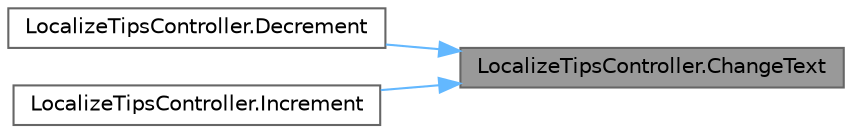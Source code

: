 digraph "LocalizeTipsController.ChangeText"
{
 // LATEX_PDF_SIZE
  bgcolor="transparent";
  edge [fontname=Helvetica,fontsize=10,labelfontname=Helvetica,labelfontsize=10];
  node [fontname=Helvetica,fontsize=10,shape=box,height=0.2,width=0.4];
  rankdir="RL";
  Node1 [id="Node000001",label="LocalizeTipsController.ChangeText",height=0.2,width=0.4,color="gray40", fillcolor="grey60", style="filled", fontcolor="black",tooltip=" "];
  Node1 -> Node2 [id="edge3_Node000001_Node000002",dir="back",color="steelblue1",style="solid",tooltip=" "];
  Node2 [id="Node000002",label="LocalizeTipsController.Decrement",height=0.2,width=0.4,color="grey40", fillcolor="white", style="filled",URL="$class_localize_tips_controller.html#a55ebbd216a76cf4e984eba5a22027aa5",tooltip=" "];
  Node1 -> Node3 [id="edge4_Node000001_Node000003",dir="back",color="steelblue1",style="solid",tooltip=" "];
  Node3 [id="Node000003",label="LocalizeTipsController.Increment",height=0.2,width=0.4,color="grey40", fillcolor="white", style="filled",URL="$class_localize_tips_controller.html#a4b67b5b0e9ed512978efe5e0ec12f847",tooltip=" "];
}
